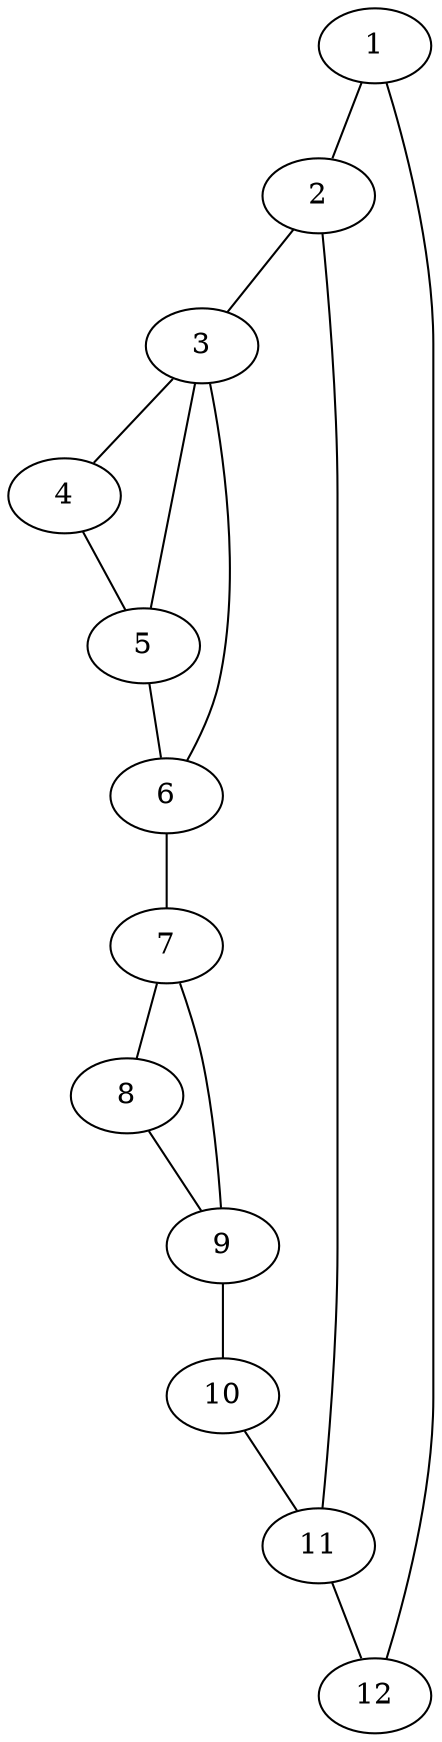 graph G {

    1 -- 2
    2 -- 3
    2 -- 11 
    3 -- 4
    3 -- 5
    3 -- 6
    4 -- 5 
    5 -- 6 
    6 -- 7
    7 -- 8
    7 -- 9 
    8 -- 9
    9 -- 10
    10 -- 11
    11 -- 12
    12 -- 1 

}